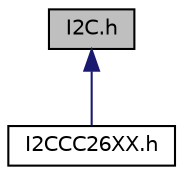 digraph "I2C.h"
{
  edge [fontname="Helvetica",fontsize="10",labelfontname="Helvetica",labelfontsize="10"];
  node [fontname="Helvetica",fontsize="10",shape=record];
  Node1 [label="I2C.h",height=0.2,width=0.4,color="black", fillcolor="grey75", style="filled", fontcolor="black"];
  Node1 -> Node2 [dir="back",color="midnightblue",fontsize="10",style="solid",fontname="Helvetica"];
  Node2 [label="I2CCC26XX.h",height=0.2,width=0.4,color="black", fillcolor="white", style="filled",URL="$_i2_c_c_c26_x_x_8h.html",tooltip="I2C driver implementation for a CC26XX I2C controller. "];
}
